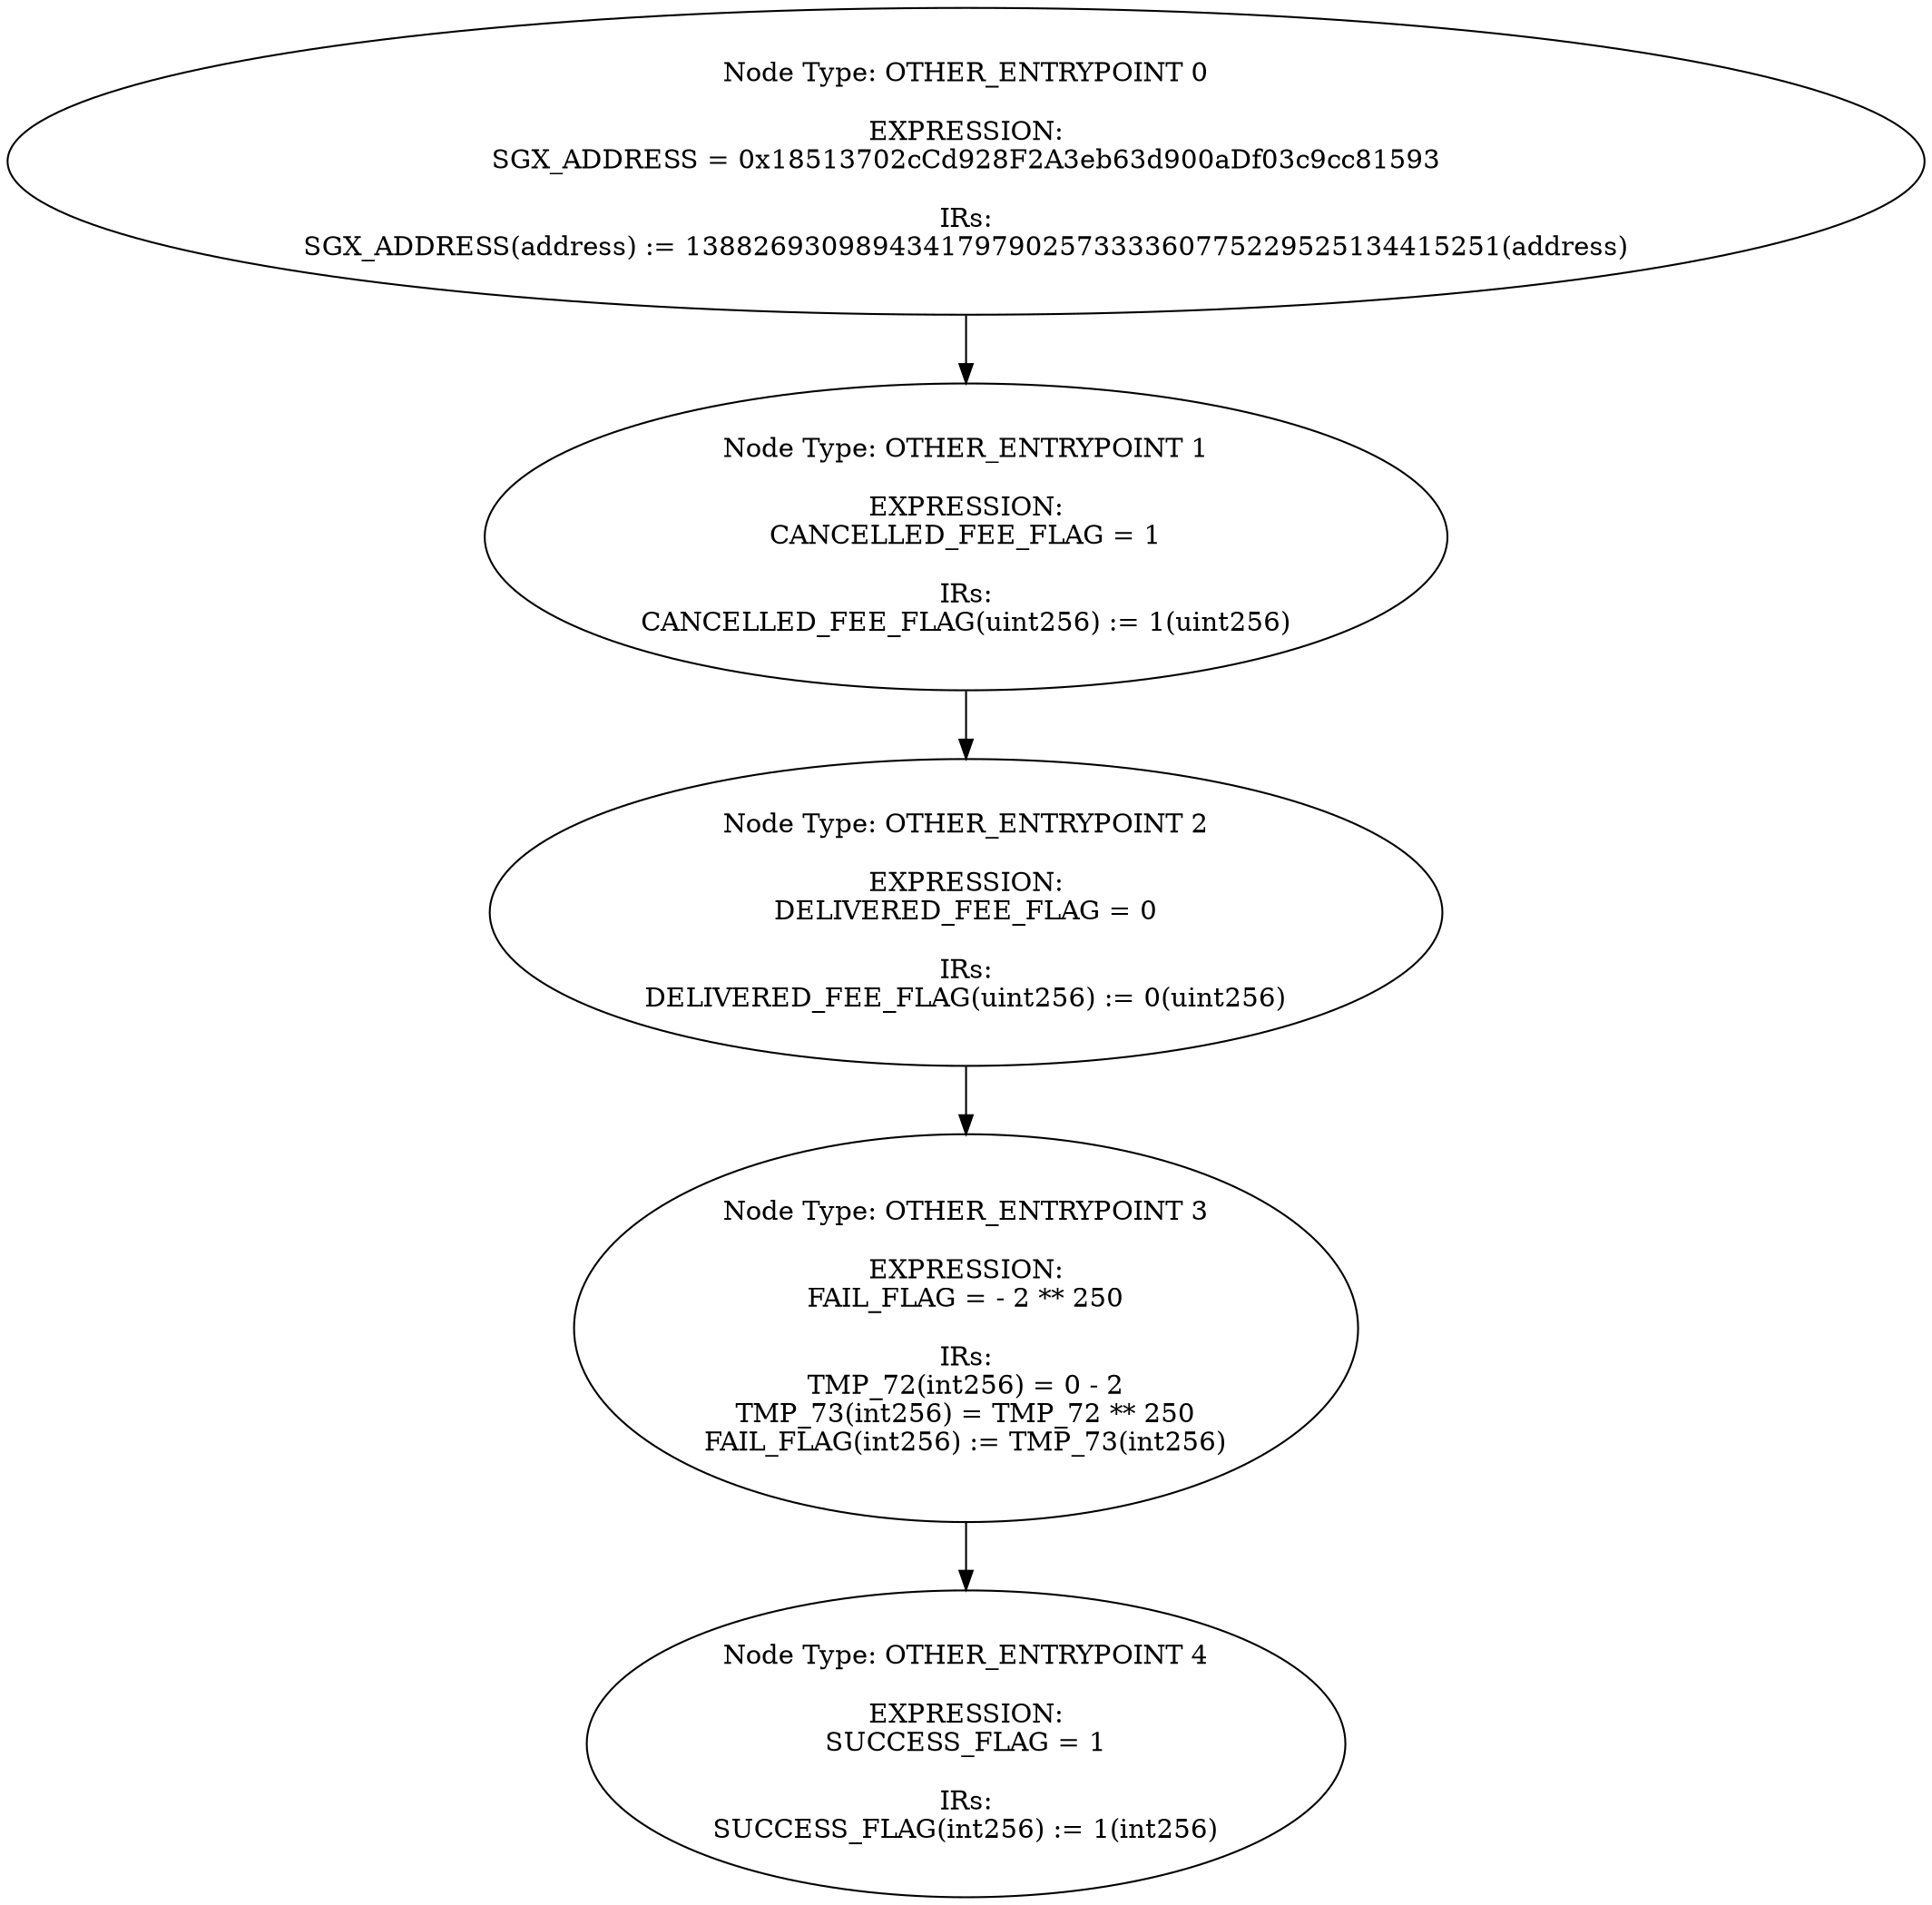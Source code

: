 digraph{
0[label="Node Type: OTHER_ENTRYPOINT 0

EXPRESSION:
SGX_ADDRESS = 0x18513702cCd928F2A3eb63d900aDf03c9cc81593

IRs:
SGX_ADDRESS(address) := 138826930989434179790257333360775229525134415251(address)"];
0->1;
1[label="Node Type: OTHER_ENTRYPOINT 1

EXPRESSION:
CANCELLED_FEE_FLAG = 1

IRs:
CANCELLED_FEE_FLAG(uint256) := 1(uint256)"];
1->2;
2[label="Node Type: OTHER_ENTRYPOINT 2

EXPRESSION:
DELIVERED_FEE_FLAG = 0

IRs:
DELIVERED_FEE_FLAG(uint256) := 0(uint256)"];
2->3;
3[label="Node Type: OTHER_ENTRYPOINT 3

EXPRESSION:
FAIL_FLAG = - 2 ** 250

IRs:
TMP_72(int256) = 0 - 2
TMP_73(int256) = TMP_72 ** 250
FAIL_FLAG(int256) := TMP_73(int256)"];
3->4;
4[label="Node Type: OTHER_ENTRYPOINT 4

EXPRESSION:
SUCCESS_FLAG = 1

IRs:
SUCCESS_FLAG(int256) := 1(int256)"];
}
